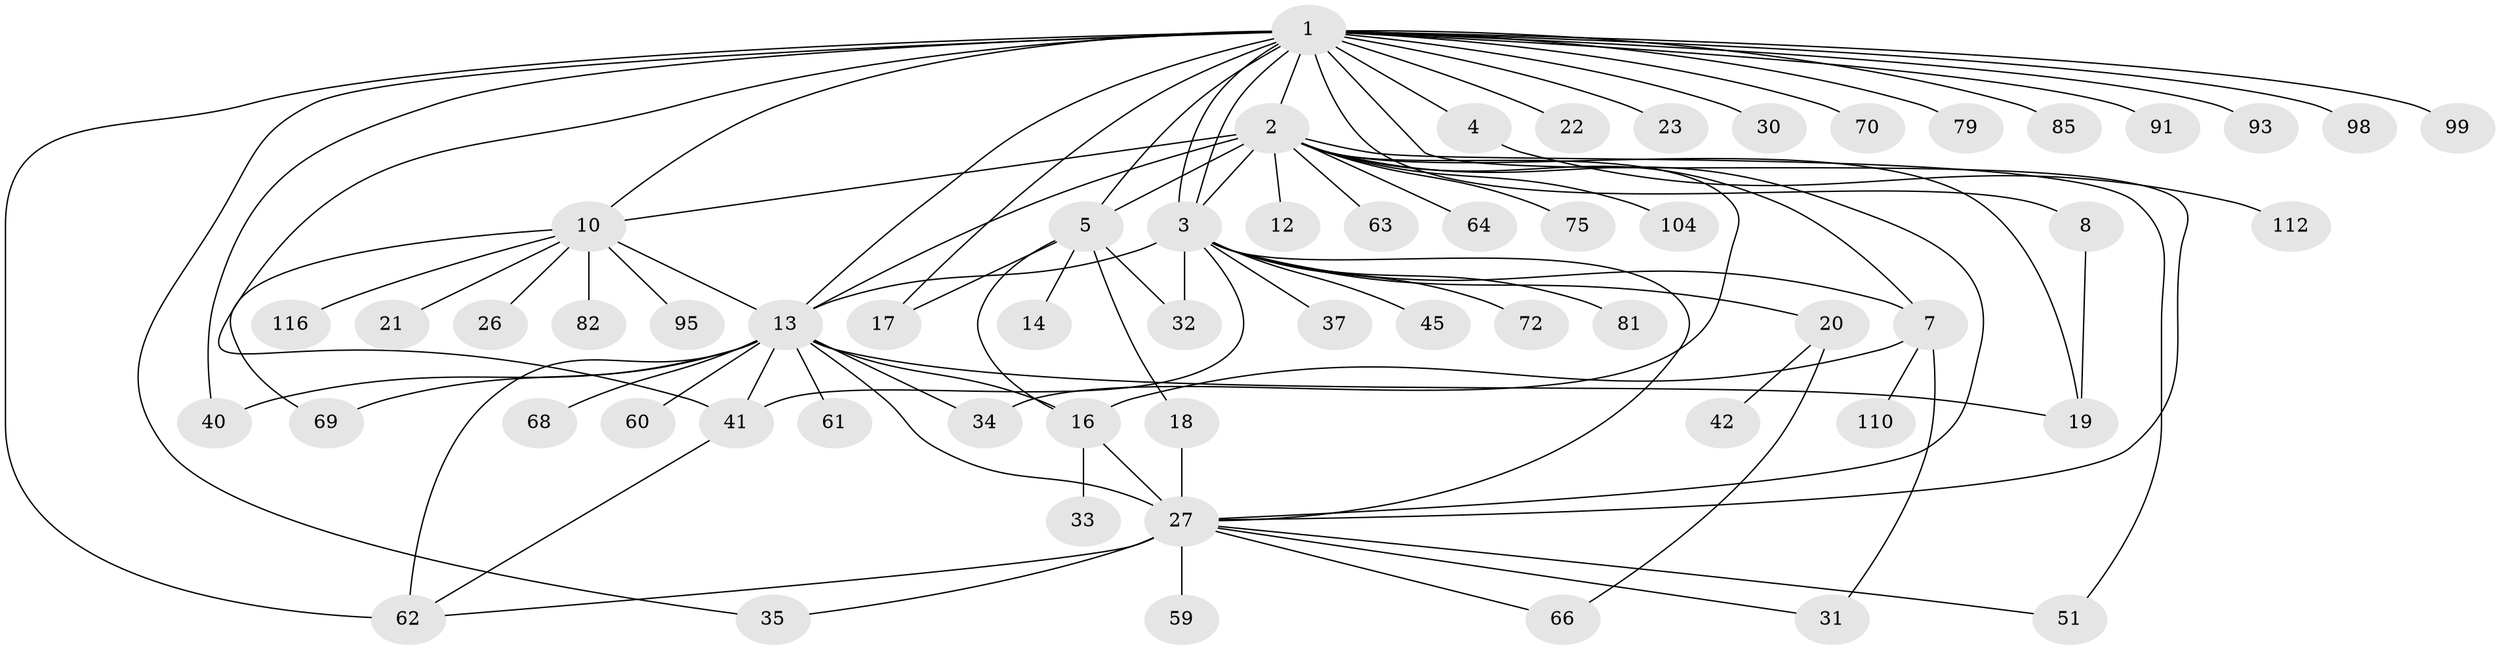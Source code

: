 // original degree distribution, {26: 0.008620689655172414, 16: 0.017241379310344827, 2: 0.15517241379310345, 6: 0.034482758620689655, 5: 0.05172413793103448, 4: 0.07758620689655173, 8: 0.034482758620689655, 1: 0.5258620689655172, 3: 0.08620689655172414, 9: 0.008620689655172414}
// Generated by graph-tools (version 1.1) at 2025/14/03/09/25 04:14:43]
// undirected, 58 vertices, 88 edges
graph export_dot {
graph [start="1"]
  node [color=gray90,style=filled];
  1;
  2;
  3 [super="+74+39+78+6+29+73"];
  4;
  5 [super="+9"];
  7;
  8;
  10 [super="+11+54"];
  12;
  13 [super="+80+108+15+56+38"];
  14;
  16 [super="+25"];
  17;
  18 [super="+24"];
  19 [super="+65+57"];
  20 [super="+36+46"];
  21;
  22;
  23;
  26;
  27 [super="+52+28"];
  30;
  31;
  32 [super="+44"];
  33;
  34;
  35 [super="+115"];
  37;
  40 [super="+43"];
  41 [super="+109+67"];
  42;
  45;
  51 [super="+88"];
  59;
  60;
  61;
  62 [super="+83"];
  63;
  64;
  66;
  68;
  69 [super="+105"];
  70 [super="+103+86"];
  72;
  75;
  79;
  81;
  82;
  85;
  91;
  93;
  95;
  98;
  99;
  104;
  110;
  112;
  116;
  1 -- 2;
  1 -- 3;
  1 -- 3;
  1 -- 4;
  1 -- 8;
  1 -- 10;
  1 -- 17;
  1 -- 22;
  1 -- 23;
  1 -- 27;
  1 -- 30;
  1 -- 35;
  1 -- 40;
  1 -- 70;
  1 -- 79;
  1 -- 85;
  1 -- 91;
  1 -- 93;
  1 -- 98;
  1 -- 99;
  1 -- 62;
  1 -- 13 [weight=3];
  1 -- 41;
  1 -- 5;
  2 -- 3;
  2 -- 5;
  2 -- 7;
  2 -- 12;
  2 -- 13 [weight=2];
  2 -- 19;
  2 -- 34;
  2 -- 51;
  2 -- 63;
  2 -- 64;
  2 -- 75;
  2 -- 104;
  2 -- 10;
  2 -- 27;
  3 -- 7;
  3 -- 72;
  3 -- 13 [weight=4];
  3 -- 32;
  3 -- 81;
  3 -- 20;
  3 -- 37;
  3 -- 41;
  3 -- 45;
  3 -- 27;
  4 -- 112;
  5 -- 16;
  5 -- 17;
  5 -- 18;
  5 -- 32;
  5 -- 14;
  7 -- 16;
  7 -- 31;
  7 -- 110;
  8 -- 19;
  10 -- 69;
  10 -- 13;
  10 -- 82;
  10 -- 116;
  10 -- 21;
  10 -- 26;
  10 -- 95;
  13 -- 60;
  13 -- 34;
  13 -- 68;
  13 -- 69;
  13 -- 40;
  13 -- 41;
  13 -- 16;
  13 -- 62 [weight=2];
  13 -- 19;
  13 -- 61;
  13 -- 27 [weight=3];
  16 -- 33;
  16 -- 27;
  18 -- 27;
  20 -- 42;
  20 -- 66;
  27 -- 35;
  27 -- 62;
  27 -- 66;
  27 -- 59;
  27 -- 51;
  27 -- 31;
  41 -- 62;
}
